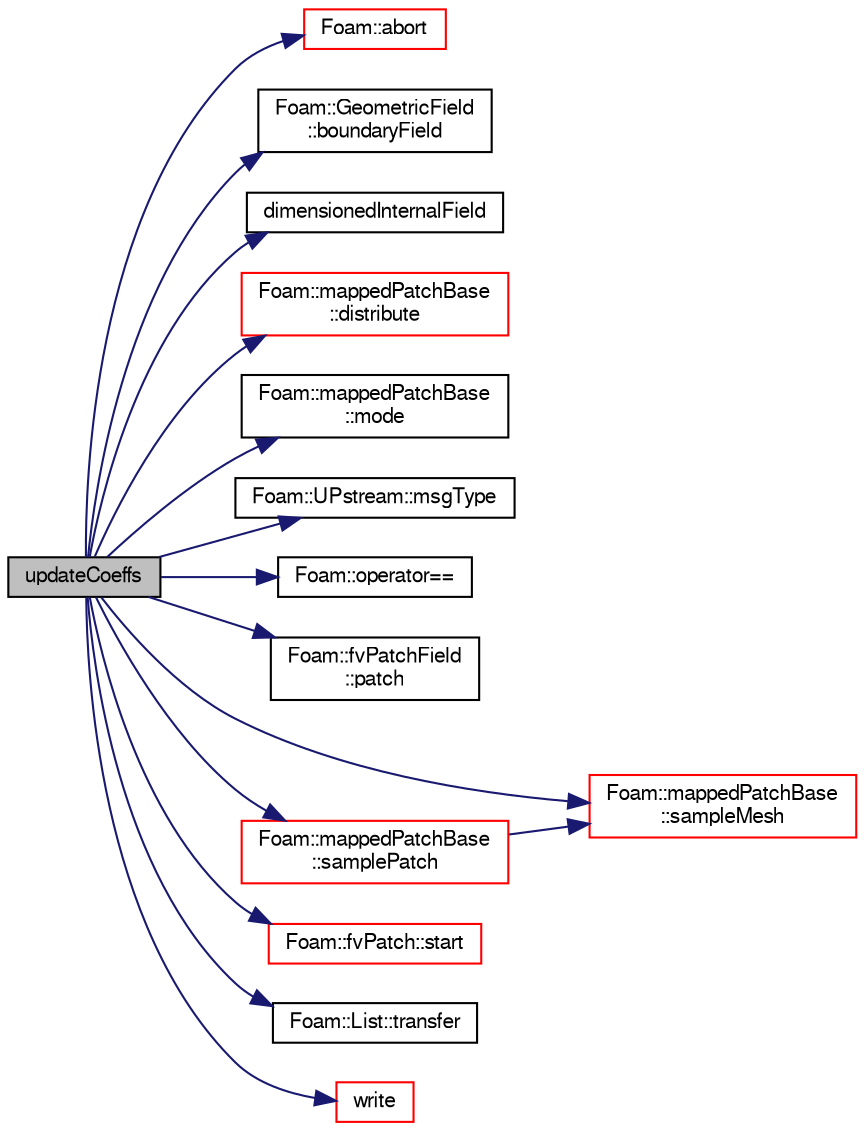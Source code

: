 digraph "updateCoeffs"
{
  bgcolor="transparent";
  edge [fontname="FreeSans",fontsize="10",labelfontname="FreeSans",labelfontsize="10"];
  node [fontname="FreeSans",fontsize="10",shape=record];
  rankdir="LR";
  Node552 [label="updateCoeffs",height=0.2,width=0.4,color="black", fillcolor="grey75", style="filled", fontcolor="black"];
  Node552 -> Node553 [color="midnightblue",fontsize="10",style="solid",fontname="FreeSans"];
  Node553 [label="Foam::abort",height=0.2,width=0.4,color="red",URL="$a21124.html#a447107a607d03e417307c203fa5fb44b"];
  Node552 -> Node596 [color="midnightblue",fontsize="10",style="solid",fontname="FreeSans"];
  Node596 [label="Foam::GeometricField\l::boundaryField",height=0.2,width=0.4,color="black",URL="$a22434.html#a3c6c1a789b48ea0c5e8bff64f9c14f2d",tooltip="Return reference to GeometricBoundaryField. "];
  Node552 -> Node597 [color="midnightblue",fontsize="10",style="solid",fontname="FreeSans"];
  Node597 [label="dimensionedInternalField",height=0.2,width=0.4,color="black",URL="$a38438.html#a942cd19121a46cdc649099eb27c74b18"];
  Node552 -> Node598 [color="midnightblue",fontsize="10",style="solid",fontname="FreeSans"];
  Node598 [label="Foam::mappedPatchBase\l::distribute",height=0.2,width=0.4,color="red",URL="$a25094.html#abc1fef854aa7627739504e6f5408dd79",tooltip="Wrapper around map/interpolate data distribution. "];
  Node552 -> Node897 [color="midnightblue",fontsize="10",style="solid",fontname="FreeSans"];
  Node897 [label="Foam::mappedPatchBase\l::mode",height=0.2,width=0.4,color="black",URL="$a25094.html#a01c92e5d02d7a3b1b3bf93f7607bd6a8",tooltip="What to sample. "];
  Node552 -> Node780 [color="midnightblue",fontsize="10",style="solid",fontname="FreeSans"];
  Node780 [label="Foam::UPstream::msgType",height=0.2,width=0.4,color="black",URL="$a26270.html#ae5b8fe6652f6320aa6c7f5c44b6f01b7",tooltip="Message tag of standard messages. "];
  Node552 -> Node898 [color="midnightblue",fontsize="10",style="solid",fontname="FreeSans"];
  Node898 [label="Foam::operator==",height=0.2,width=0.4,color="black",URL="$a21124.html#a28a45d2e3cca6152b024de57575abbf1"];
  Node552 -> Node899 [color="midnightblue",fontsize="10",style="solid",fontname="FreeSans"];
  Node899 [label="Foam::fvPatchField\l::patch",height=0.2,width=0.4,color="black",URL="$a22354.html#aca0923a4611f6166ffd8fa14d81864a4",tooltip="Return patch. "];
  Node552 -> Node900 [color="midnightblue",fontsize="10",style="solid",fontname="FreeSans"];
  Node900 [label="Foam::mappedPatchBase\l::sampleMesh",height=0.2,width=0.4,color="red",URL="$a25094.html#a75f4352dcd205ea34f90ada907f95091",tooltip="Get the region mesh. "];
  Node552 -> Node973 [color="midnightblue",fontsize="10",style="solid",fontname="FreeSans"];
  Node973 [label="Foam::mappedPatchBase\l::samplePatch",height=0.2,width=0.4,color="red",URL="$a25094.html#abeba9683e79bef1963ffd8abdd6aa59f",tooltip="Patch (only if NEARESTPATCHFACE) "];
  Node973 -> Node900 [color="midnightblue",fontsize="10",style="solid",fontname="FreeSans"];
  Node552 -> Node975 [color="midnightblue",fontsize="10",style="solid",fontname="FreeSans"];
  Node975 [label="Foam::fvPatch::start",height=0.2,width=0.4,color="red",URL="$a22870.html#a6bfd3e3abb11e98bdb4b98671cec1234",tooltip="Return start label of this patch in the polyMesh face list. "];
  Node552 -> Node875 [color="midnightblue",fontsize="10",style="solid",fontname="FreeSans"];
  Node875 [label="Foam::List::transfer",height=0.2,width=0.4,color="black",URL="$a25694.html#a25ad1d2084d16b234b0cf91c07e832c0",tooltip="Transfer the contents of the argument List into this list. "];
  Node552 -> Node976 [color="midnightblue",fontsize="10",style="solid",fontname="FreeSans"];
  Node976 [label="write",height=0.2,width=0.4,color="red",URL="$a22182.html#a293fdfec8bdfbd5c3913ab4c9f3454ff",tooltip="Write. "];
}
